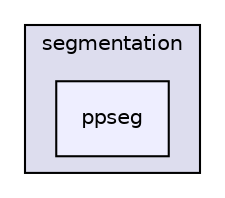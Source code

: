 digraph "/build/FastDeploy/fastdeploy/vision/segmentation/ppseg" {
  compound=true
  node [ fontsize="10", fontname="Helvetica"];
  edge [ labelfontsize="10", labelfontname="Helvetica"];
  subgraph clusterdir_b4fb48a508a64674725c826a4db56efb {
    graph [ bgcolor="#ddddee", pencolor="black", label="segmentation" fontname="Helvetica", fontsize="10", URL="dir_b4fb48a508a64674725c826a4db56efb.html"]
  dir_9b6f7b7ff15a95953281e34c491d54be [shape=box, label="ppseg", style="filled", fillcolor="#eeeeff", pencolor="black", URL="dir_9b6f7b7ff15a95953281e34c491d54be.html"];
  }
}
